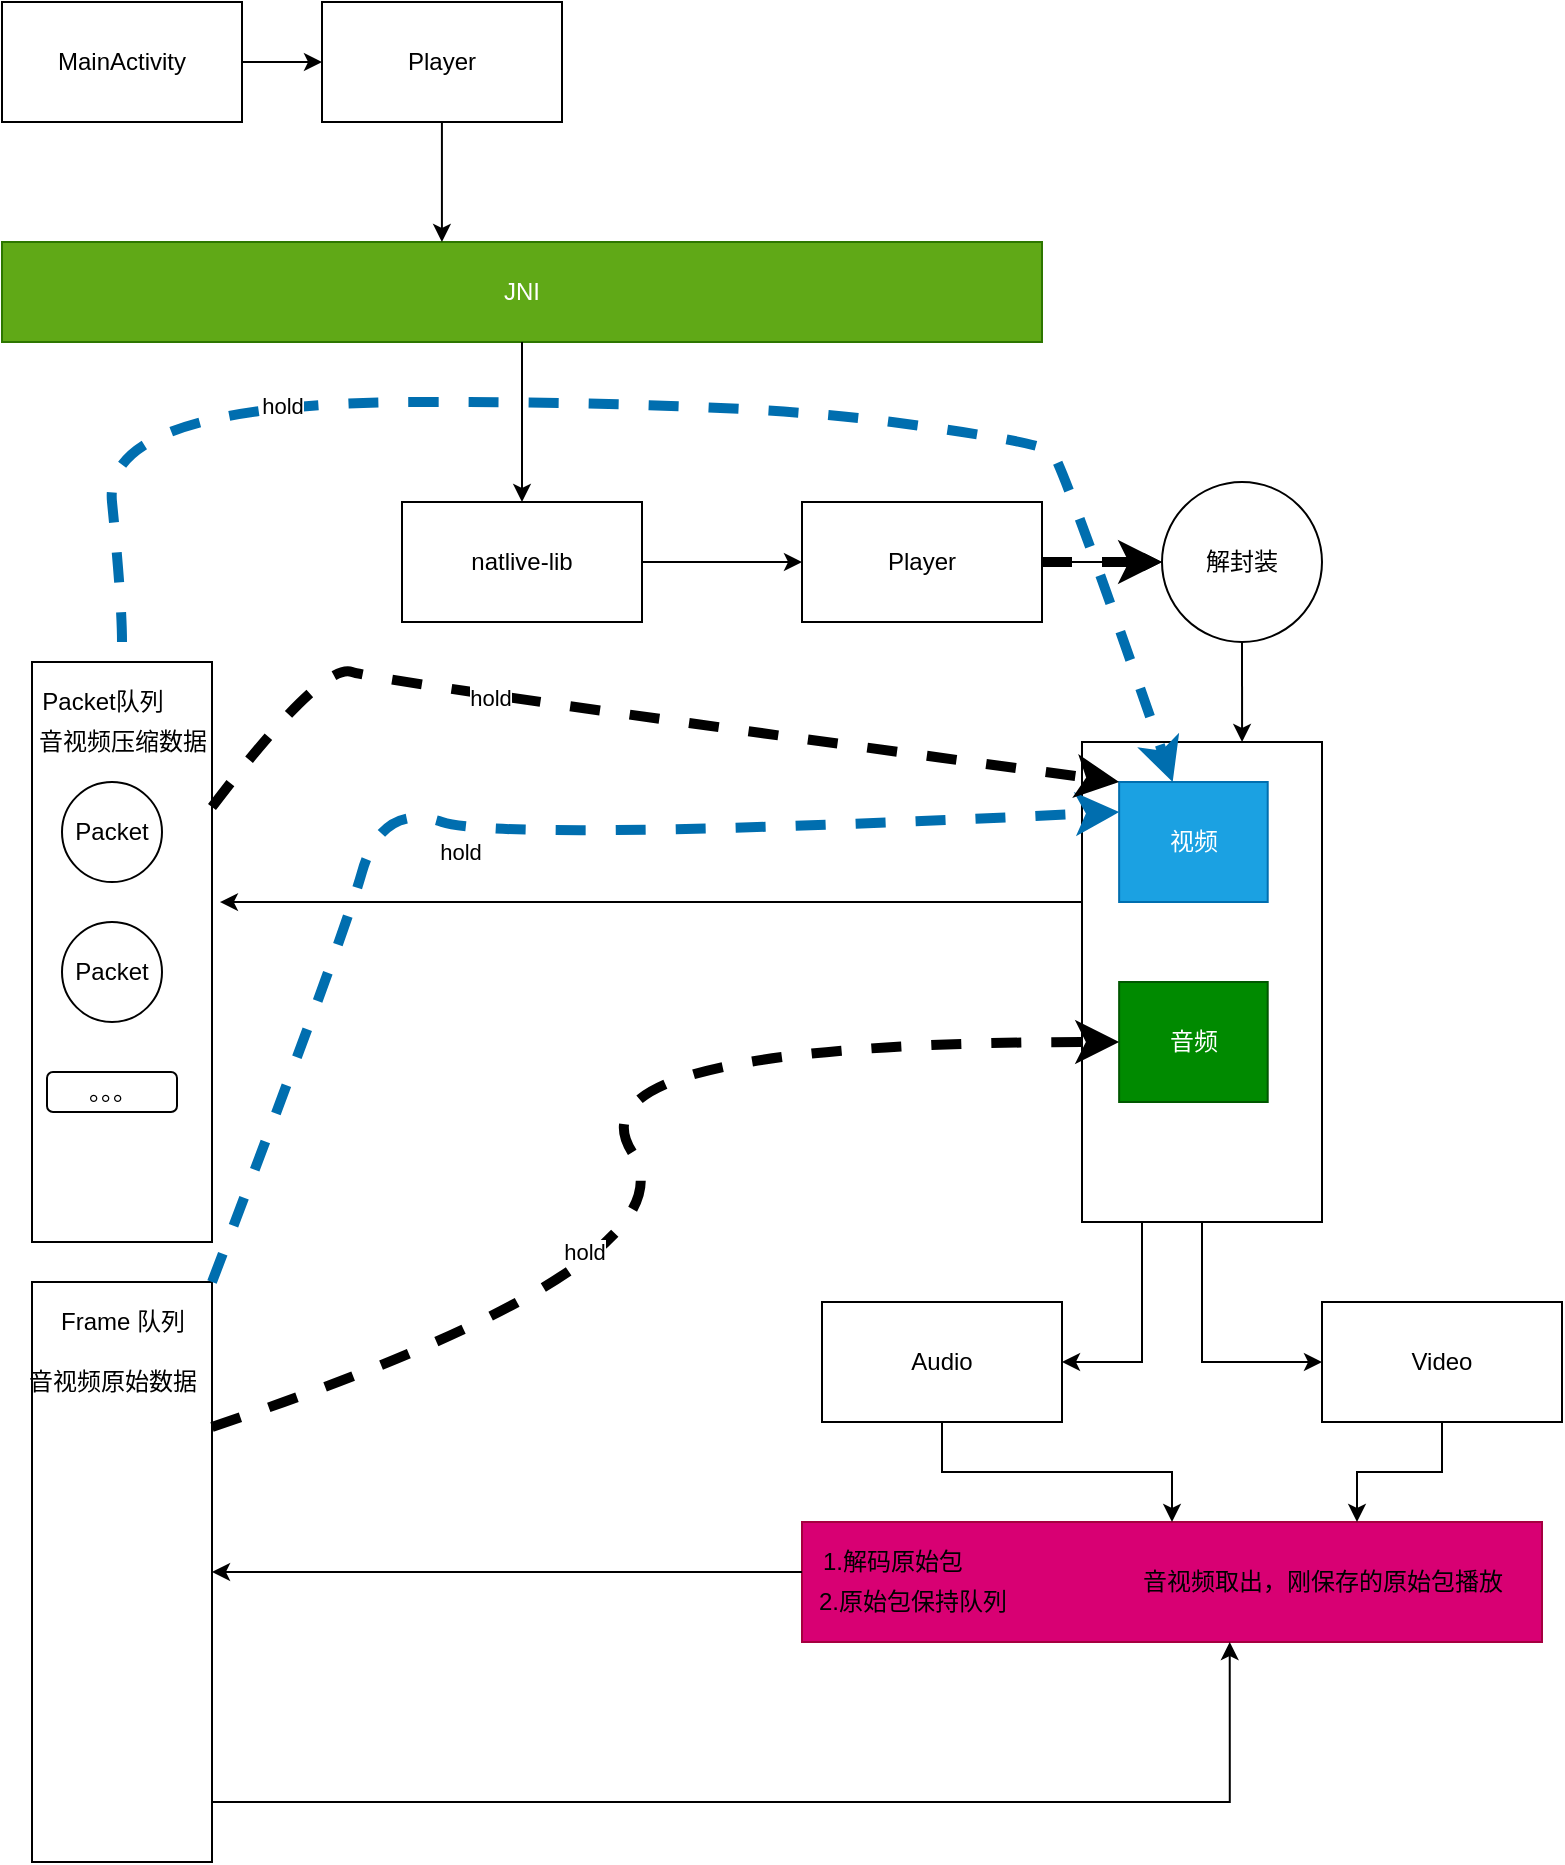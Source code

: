 <mxfile>
    <diagram id="2pAwAQEy8NwGpFMUo3Mz" name="Player 架构流程图">
        <mxGraphModel dx="978" dy="580" grid="1" gridSize="10" guides="1" tooltips="1" connect="1" arrows="1" fold="1" page="1" pageScale="1" pageWidth="827" pageHeight="1169" math="0" shadow="0">
            <root>
                <mxCell id="0"/>
                <mxCell id="1" parent="0"/>
                <mxCell id="69" value="" style="group" vertex="1" connectable="0" parent="1">
                    <mxGeometry x="30" y="30" width="780" height="930" as="geometry"/>
                </mxCell>
                <mxCell id="2" value="MainActivity" style="rounded=0;whiteSpace=wrap;html=1;" vertex="1" parent="69">
                    <mxGeometry width="120" height="60" as="geometry"/>
                </mxCell>
                <mxCell id="3" value="Player" style="rounded=0;whiteSpace=wrap;html=1;" vertex="1" parent="69">
                    <mxGeometry x="160" width="120" height="60" as="geometry"/>
                </mxCell>
                <mxCell id="4" style="edgeStyle=orthogonalEdgeStyle;rounded=0;orthogonalLoop=1;jettySize=auto;html=1;entryX=0;entryY=0.5;entryDx=0;entryDy=0;" edge="1" parent="69" source="2" target="3">
                    <mxGeometry relative="1" as="geometry"/>
                </mxCell>
                <mxCell id="5" value="JNI" style="rounded=0;whiteSpace=wrap;html=1;fillColor=#60a917;strokeColor=#2D7600;fontColor=#ffffff;" vertex="1" parent="69">
                    <mxGeometry y="120" width="520" height="50" as="geometry"/>
                </mxCell>
                <mxCell id="7" style="edgeStyle=orthogonalEdgeStyle;rounded=0;orthogonalLoop=1;jettySize=auto;html=1;entryX=0.423;entryY=0;entryDx=0;entryDy=0;entryPerimeter=0;" edge="1" parent="69" source="3" target="5">
                    <mxGeometry relative="1" as="geometry"/>
                </mxCell>
                <mxCell id="8" value="natlive-lib" style="rounded=0;whiteSpace=wrap;html=1;" vertex="1" parent="69">
                    <mxGeometry x="200" y="250" width="120" height="60" as="geometry"/>
                </mxCell>
                <mxCell id="10" style="edgeStyle=orthogonalEdgeStyle;rounded=0;orthogonalLoop=1;jettySize=auto;html=1;" edge="1" parent="69" source="5" target="8">
                    <mxGeometry relative="1" as="geometry"/>
                </mxCell>
                <mxCell id="11" value="Player" style="rounded=0;whiteSpace=wrap;html=1;" vertex="1" parent="69">
                    <mxGeometry x="400" y="250" width="120" height="60" as="geometry"/>
                </mxCell>
                <mxCell id="12" style="edgeStyle=orthogonalEdgeStyle;rounded=0;orthogonalLoop=1;jettySize=auto;html=1;entryX=0;entryY=0.5;entryDx=0;entryDy=0;" edge="1" parent="69" source="8" target="11">
                    <mxGeometry relative="1" as="geometry"/>
                </mxCell>
                <mxCell id="13" value="解封装" style="ellipse;whiteSpace=wrap;html=1;aspect=fixed;" vertex="1" parent="69">
                    <mxGeometry x="580" y="240" width="80" height="80" as="geometry"/>
                </mxCell>
                <mxCell id="14" style="edgeStyle=orthogonalEdgeStyle;rounded=0;orthogonalLoop=1;jettySize=auto;html=1;entryX=0;entryY=0.5;entryDx=0;entryDy=0;" edge="1" parent="69" source="11" target="13">
                    <mxGeometry relative="1" as="geometry"/>
                </mxCell>
                <mxCell id="66" value="" style="edgeStyle=orthogonalEdgeStyle;rounded=0;orthogonalLoop=1;jettySize=auto;html=1;dashed=1;strokeWidth=5;" edge="1" parent="69" source="11" target="13">
                    <mxGeometry relative="1" as="geometry"/>
                </mxCell>
                <mxCell id="26" value="" style="group;fillColor=#1ba1e2;strokeColor=#006EAF;fontColor=#ffffff;" vertex="1" connectable="0" parent="69">
                    <mxGeometry x="540" y="370" width="120" height="240" as="geometry"/>
                </mxCell>
                <mxCell id="15" value="" style="rounded=0;whiteSpace=wrap;html=1;" vertex="1" parent="26">
                    <mxGeometry width="120" height="240" as="geometry"/>
                </mxCell>
                <mxCell id="16" value="视频" style="rounded=0;whiteSpace=wrap;html=1;fillColor=#1ba1e2;strokeColor=#006EAF;fontColor=#ffffff;" vertex="1" parent="26">
                    <mxGeometry x="18.571" y="20" width="74.286" height="60" as="geometry"/>
                </mxCell>
                <mxCell id="17" value="音频" style="rounded=0;whiteSpace=wrap;html=1;fillColor=#008a00;strokeColor=#005700;fontColor=#ffffff;" vertex="1" parent="26">
                    <mxGeometry x="18.571" y="120" width="74.286" height="60" as="geometry"/>
                </mxCell>
                <mxCell id="27" style="edgeStyle=orthogonalEdgeStyle;rounded=0;orthogonalLoop=1;jettySize=auto;html=1;entryX=0.667;entryY=0;entryDx=0;entryDy=0;entryPerimeter=0;" edge="1" parent="69" source="13" target="15">
                    <mxGeometry relative="1" as="geometry"/>
                </mxCell>
                <mxCell id="32" value="Audio" style="rounded=0;whiteSpace=wrap;html=1;" vertex="1" parent="69">
                    <mxGeometry x="410" y="650" width="120" height="60" as="geometry"/>
                </mxCell>
                <mxCell id="33" value="Video" style="rounded=0;whiteSpace=wrap;html=1;" vertex="1" parent="69">
                    <mxGeometry x="660" y="650" width="120" height="60" as="geometry"/>
                </mxCell>
                <mxCell id="34" style="edgeStyle=orthogonalEdgeStyle;rounded=0;orthogonalLoop=1;jettySize=auto;html=1;entryX=0;entryY=0.5;entryDx=0;entryDy=0;" edge="1" parent="69" source="15" target="33">
                    <mxGeometry relative="1" as="geometry"/>
                </mxCell>
                <mxCell id="35" style="edgeStyle=orthogonalEdgeStyle;rounded=0;orthogonalLoop=1;jettySize=auto;html=1;exitX=0.25;exitY=1;exitDx=0;exitDy=0;entryX=1;entryY=0.5;entryDx=0;entryDy=0;" edge="1" parent="69" source="15" target="32">
                    <mxGeometry relative="1" as="geometry"/>
                </mxCell>
                <mxCell id="48" value="" style="group" vertex="1" connectable="0" parent="69">
                    <mxGeometry x="10" y="330" width="100" height="290" as="geometry"/>
                </mxCell>
                <mxCell id="19" value="" style="rounded=0;whiteSpace=wrap;html=1;" vertex="1" parent="48">
                    <mxGeometry x="5" width="90" height="290" as="geometry"/>
                </mxCell>
                <mxCell id="20" value="Packet" style="ellipse;whiteSpace=wrap;html=1;aspect=fixed;" vertex="1" parent="48">
                    <mxGeometry x="20" y="60" width="50" height="50" as="geometry"/>
                </mxCell>
                <mxCell id="21" style="edgeStyle=orthogonalEdgeStyle;rounded=0;orthogonalLoop=1;jettySize=auto;html=1;exitX=0.5;exitY=1;exitDx=0;exitDy=0;" edge="1" parent="48" source="20" target="20">
                    <mxGeometry relative="1" as="geometry"/>
                </mxCell>
                <mxCell id="22" value="Packet" style="ellipse;whiteSpace=wrap;html=1;aspect=fixed;" vertex="1" parent="48">
                    <mxGeometry x="20" y="130" width="50" height="50" as="geometry"/>
                </mxCell>
                <mxCell id="23" value="。。。" style="rounded=1;whiteSpace=wrap;html=1;" vertex="1" parent="48">
                    <mxGeometry x="12.5" y="205" width="65" height="20" as="geometry"/>
                </mxCell>
                <mxCell id="25" value="Packet队列" style="text;html=1;align=center;verticalAlign=middle;resizable=0;points=[];autosize=1;" vertex="1" parent="48">
                    <mxGeometry y="10" width="80" height="20" as="geometry"/>
                </mxCell>
                <mxCell id="31" value="音视频压缩数据" style="text;html=1;align=center;verticalAlign=middle;resizable=0;points=[];autosize=1;" vertex="1" parent="48">
                    <mxGeometry y="30" width="100" height="20" as="geometry"/>
                </mxCell>
                <mxCell id="49" value="" style="group" vertex="1" connectable="0" parent="69">
                    <mxGeometry x="5" y="640" width="100" height="290" as="geometry"/>
                </mxCell>
                <mxCell id="28" value="" style="rounded=0;whiteSpace=wrap;html=1;" vertex="1" parent="49">
                    <mxGeometry x="10" width="90" height="290" as="geometry"/>
                </mxCell>
                <mxCell id="29" value="Frame 队列" style="text;html=1;align=center;verticalAlign=middle;resizable=0;points=[];autosize=1;" vertex="1" parent="49">
                    <mxGeometry x="15" y="10" width="80" height="20" as="geometry"/>
                </mxCell>
                <mxCell id="30" value="音视频原始数据" style="text;html=1;align=center;verticalAlign=middle;resizable=0;points=[];autosize=1;" vertex="1" parent="49">
                    <mxGeometry y="40" width="100" height="20" as="geometry"/>
                </mxCell>
                <mxCell id="24" style="edgeStyle=orthogonalEdgeStyle;rounded=0;orthogonalLoop=1;jettySize=auto;html=1;entryX=1.044;entryY=0.414;entryDx=0;entryDy=0;entryPerimeter=0;" edge="1" parent="69" source="15" target="19">
                    <mxGeometry relative="1" as="geometry">
                        <Array as="points">
                            <mxPoint x="440" y="450"/>
                            <mxPoint x="440" y="450"/>
                        </Array>
                    </mxGeometry>
                </mxCell>
                <mxCell id="52" value="" style="group" vertex="1" connectable="0" parent="69">
                    <mxGeometry x="400" y="760" width="370" height="60" as="geometry"/>
                </mxCell>
                <mxCell id="36" value="" style="rounded=0;whiteSpace=wrap;html=1;fillColor=#d80073;strokeColor=#A50040;fontColor=#ffffff;" vertex="1" parent="52">
                    <mxGeometry width="370" height="60" as="geometry"/>
                </mxCell>
                <mxCell id="37" value="1.解码原始包" style="text;html=1;align=center;verticalAlign=middle;resizable=0;points=[];autosize=1;" vertex="1" parent="52">
                    <mxGeometry y="10" width="90" height="20" as="geometry"/>
                </mxCell>
                <mxCell id="38" value="2.原始包保持队列" style="text;html=1;align=center;verticalAlign=middle;resizable=0;points=[];autosize=1;" vertex="1" parent="52">
                    <mxGeometry y="30" width="110" height="20" as="geometry"/>
                </mxCell>
                <mxCell id="39" value="音视频取出，刚保存的原始包播放" style="text;html=1;align=center;verticalAlign=middle;resizable=0;points=[];autosize=1;" vertex="1" parent="52">
                    <mxGeometry x="160" y="20" width="200" height="20" as="geometry"/>
                </mxCell>
                <mxCell id="53" value="" style="curved=1;endArrow=classic;html=1;dashed=1;fillColor=#1ba1e2;strokeColor=#006EAF;strokeWidth=5;" edge="1" parent="69" target="16">
                    <mxGeometry width="50" height="50" relative="1" as="geometry">
                        <mxPoint x="60" y="320" as="sourcePoint"/>
                        <mxPoint x="120" y="180" as="targetPoint"/>
                        <Array as="points">
                            <mxPoint x="60" y="300"/>
                            <mxPoint x="50" y="200"/>
                            <mxPoint x="370" y="200"/>
                            <mxPoint x="520" y="220"/>
                            <mxPoint x="530" y="230"/>
                        </Array>
                    </mxGeometry>
                </mxCell>
                <mxCell id="56" value="hold" style="edgeLabel;html=1;align=center;verticalAlign=middle;resizable=0;points=[];" vertex="1" connectable="0" parent="53">
                    <mxGeometry x="-0.457" y="-2" relative="1" as="geometry">
                        <mxPoint as="offset"/>
                    </mxGeometry>
                </mxCell>
                <mxCell id="55" value="" style="curved=1;endArrow=classic;html=1;dashed=1;exitX=1;exitY=0;exitDx=0;exitDy=0;entryX=0;entryY=0.25;entryDx=0;entryDy=0;fillColor=#1ba1e2;strokeColor=#006EAF;strokeWidth=5;" edge="1" parent="69" source="28" target="16">
                    <mxGeometry width="50" height="50" relative="1" as="geometry">
                        <mxPoint x="220" y="450" as="sourcePoint"/>
                        <mxPoint x="190" y="360" as="targetPoint"/>
                        <Array as="points">
                            <mxPoint x="170" y="470"/>
                            <mxPoint x="190" y="400"/>
                            <mxPoint x="250" y="420"/>
                        </Array>
                    </mxGeometry>
                </mxCell>
                <mxCell id="57" value="hold" style="edgeLabel;html=1;align=center;verticalAlign=middle;resizable=0;points=[];" vertex="1" connectable="0" parent="55">
                    <mxGeometry x="-0.047" y="-11" relative="1" as="geometry">
                        <mxPoint as="offset"/>
                    </mxGeometry>
                </mxCell>
                <mxCell id="40" style="edgeStyle=orthogonalEdgeStyle;rounded=0;orthogonalLoop=1;jettySize=auto;html=1;" edge="1" parent="69" source="32" target="36">
                    <mxGeometry relative="1" as="geometry"/>
                </mxCell>
                <mxCell id="64" value="" style="curved=1;endArrow=classic;html=1;dashed=1;strokeWidth=5;entryX=0;entryY=0;entryDx=0;entryDy=0;exitX=1;exitY=0.25;exitDx=0;exitDy=0;" edge="1" parent="69" source="19" target="16">
                    <mxGeometry width="50" height="50" relative="1" as="geometry">
                        <mxPoint x="190" y="390" as="sourcePoint"/>
                        <mxPoint x="240" y="340" as="targetPoint"/>
                        <Array as="points">
                            <mxPoint x="160" y="330"/>
                            <mxPoint x="190" y="340"/>
                        </Array>
                    </mxGeometry>
                </mxCell>
                <mxCell id="68" value="hold" style="edgeLabel;html=1;align=center;verticalAlign=middle;resizable=0;points=[];" vertex="1" connectable="0" parent="64">
                    <mxGeometry x="-0.287" y="-1" relative="1" as="geometry">
                        <mxPoint as="offset"/>
                    </mxGeometry>
                </mxCell>
                <mxCell id="41" style="edgeStyle=orthogonalEdgeStyle;rounded=0;orthogonalLoop=1;jettySize=auto;html=1;entryX=0.75;entryY=0;entryDx=0;entryDy=0;" edge="1" parent="69" source="33" target="36">
                    <mxGeometry relative="1" as="geometry"/>
                </mxCell>
                <mxCell id="65" value="" style="curved=1;endArrow=classic;html=1;dashed=1;strokeWidth=5;entryX=0;entryY=0.5;entryDx=0;entryDy=0;exitX=1;exitY=0.25;exitDx=0;exitDy=0;" edge="1" parent="69" source="28" target="17">
                    <mxGeometry width="50" height="50" relative="1" as="geometry">
                        <mxPoint x="220" y="520" as="sourcePoint"/>
                        <mxPoint x="270" y="470" as="targetPoint"/>
                        <Array as="points">
                            <mxPoint x="350" y="630"/>
                            <mxPoint x="280" y="520"/>
                        </Array>
                    </mxGeometry>
                </mxCell>
                <mxCell id="67" value="hold" style="edgeLabel;html=1;align=center;verticalAlign=middle;resizable=0;points=[];" vertex="1" connectable="0" parent="65">
                    <mxGeometry x="-0.387" y="25" relative="1" as="geometry">
                        <mxPoint y="1" as="offset"/>
                    </mxGeometry>
                </mxCell>
                <mxCell id="44" style="edgeStyle=orthogonalEdgeStyle;rounded=0;orthogonalLoop=1;jettySize=auto;html=1;entryX=0.578;entryY=1;entryDx=0;entryDy=0;entryPerimeter=0;" edge="1" parent="69" source="28" target="36">
                    <mxGeometry relative="1" as="geometry">
                        <Array as="points">
                            <mxPoint x="614" y="900"/>
                        </Array>
                    </mxGeometry>
                </mxCell>
                <mxCell id="43" style="edgeStyle=orthogonalEdgeStyle;rounded=0;orthogonalLoop=1;jettySize=auto;html=1;entryX=1;entryY=0.5;entryDx=0;entryDy=0;" edge="1" parent="69" source="36" target="28">
                    <mxGeometry relative="1" as="geometry">
                        <Array as="points">
                            <mxPoint x="370" y="785"/>
                            <mxPoint x="370" y="785"/>
                        </Array>
                    </mxGeometry>
                </mxCell>
            </root>
        </mxGraphModel>
    </diagram>
</mxfile>